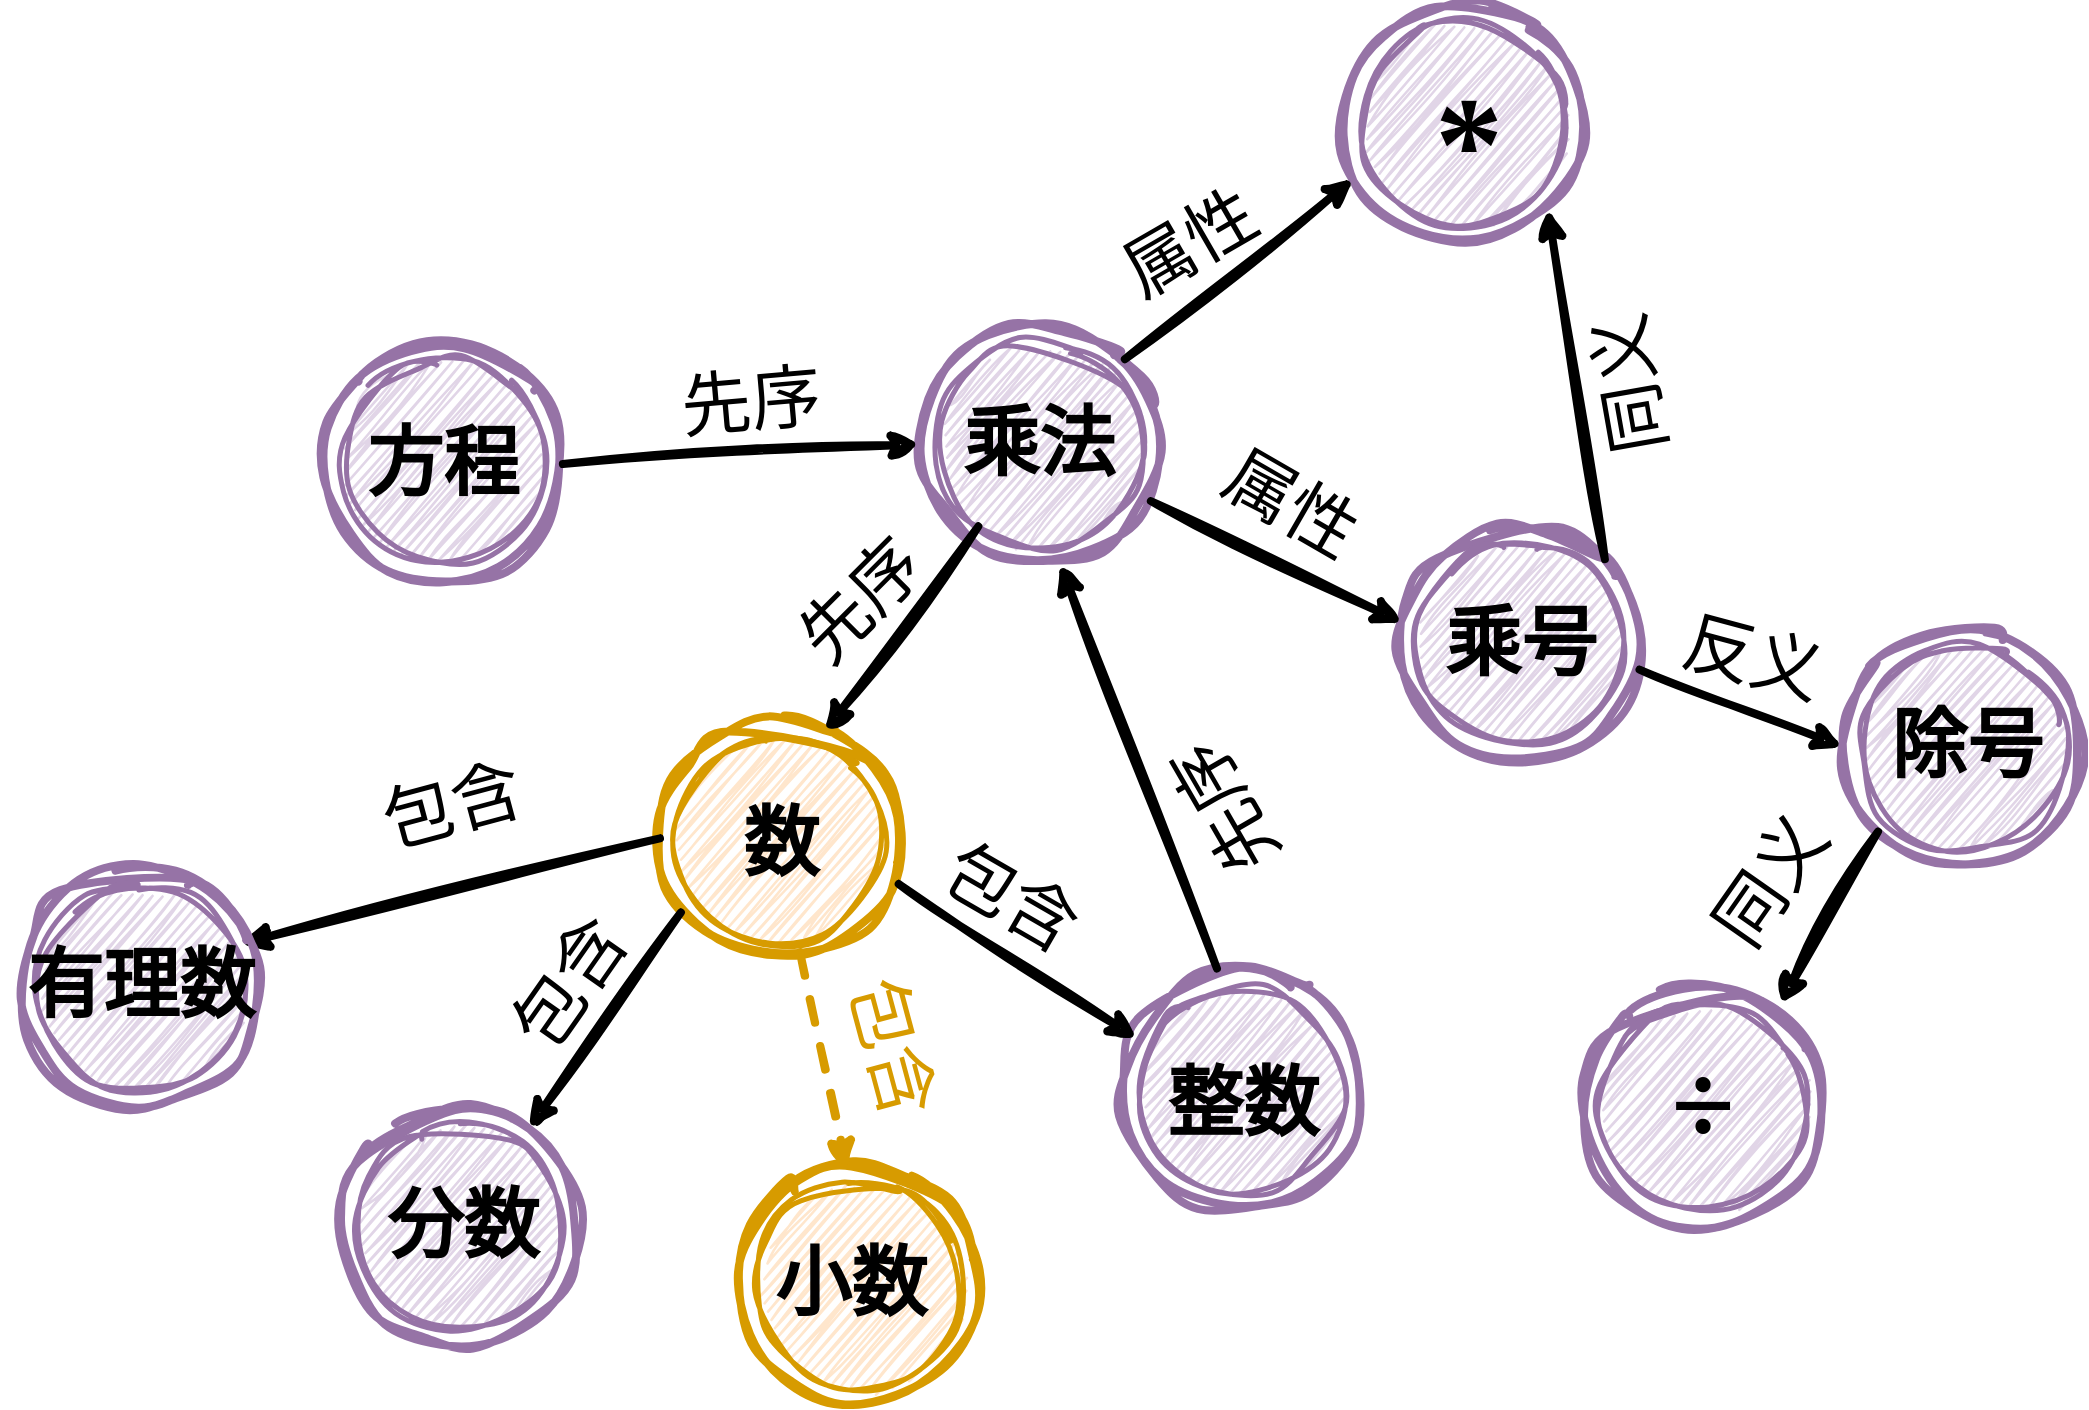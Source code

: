 <mxfile version="24.2.1" type="github">
  <diagram name="第 1 页" id="qwv7KuyluWp2oeQNMtY5">
    <mxGraphModel dx="1750" dy="968" grid="1" gridSize="10" guides="1" tooltips="1" connect="1" arrows="1" fold="1" page="1" pageScale="1" pageWidth="1169" pageHeight="1654" math="0" shadow="0">
      <root>
        <mxCell id="0" />
        <mxCell id="1" parent="0" />
        <mxCell id="NaeF6okpQfYcXMHPY63D-1" value="" style="ellipse;whiteSpace=wrap;html=1;aspect=fixed;strokeWidth=2.5;fillColor=#ffe6cc;strokeColor=#d79b00;fontFamily=Times New Roman;fontSize=50;sketch=1;hachureGap=4;jiggle=2;curveFitting=1;fontSource=https%3A%2F%2Ffonts.googleapis.com%2Fcss%3Ffamily%3DArchitects%2BDaughter;" parent="1" vertex="1">
          <mxGeometry x="498.58" y="1215.73" width="102.85" height="102.85" as="geometry" />
        </mxCell>
        <mxCell id="Aoa-woAd7rRabKDpotsu-1" value="" style="ellipse;whiteSpace=wrap;html=1;aspect=fixed;strokeWidth=4;fillColor=none;strokeColor=#d79b00;fontFamily=Times New Roman;fontSize=50;sketch=1;hachureGap=4;jiggle=2;curveFitting=1;fontSource=https://fonts.googleapis.com/css?family=Architects+Daughter;" vertex="1" parent="1">
          <mxGeometry x="490" y="1207.16" width="120" height="120" as="geometry" />
        </mxCell>
        <mxCell id="Aoa-woAd7rRabKDpotsu-2" value="" style="ellipse;whiteSpace=wrap;html=1;aspect=fixed;strokeWidth=4;fillColor=none;strokeColor=#9673a6;fontFamily=Times New Roman;fontSize=50;sketch=1;hachureGap=4;jiggle=2;curveFitting=1;fontSource=https://fonts.googleapis.com/css?family=Architects+Daughter;" vertex="1" parent="1">
          <mxGeometry x="720" y="1332.85" width="120" height="120" as="geometry" />
        </mxCell>
        <mxCell id="Aoa-woAd7rRabKDpotsu-3" value="" style="ellipse;whiteSpace=wrap;html=1;aspect=fixed;strokeWidth=2.5;fillColor=#e1d5e7;strokeColor=#9673a6;fontFamily=Times New Roman;fontSize=50;sketch=1;hachureGap=4;jiggle=2;curveFitting=1;fontSource=https://fonts.googleapis.com/css?family=Architects+Daughter;" vertex="1" parent="1">
          <mxGeometry x="728.58" y="1341.42" width="102.85" height="102.85" as="geometry" />
        </mxCell>
        <mxCell id="Aoa-woAd7rRabKDpotsu-4" value="" style="endArrow=classic;html=1;rounded=0;sketch=1;hachureGap=4;jiggle=2;curveFitting=1;fontFamily=Architects Daughter;fontSource=https%3A%2F%2Ffonts.googleapis.com%2Fcss%3Ffamily%3DArchitects%2BDaughter;strokeWidth=4;entryX=-0.003;entryY=0.368;entryDx=0;entryDy=0;entryPerimeter=0;" edge="1" parent="1">
          <mxGeometry width="50" height="50" relative="1" as="geometry">
            <mxPoint x="609.362" y="1290.001" as="sourcePoint" />
            <mxPoint x="728.58" y="1367.34" as="targetPoint" />
          </mxGeometry>
        </mxCell>
        <mxCell id="Aoa-woAd7rRabKDpotsu-5" value="" style="ellipse;whiteSpace=wrap;html=1;aspect=fixed;strokeWidth=2.5;fillColor=#e1d5e7;strokeColor=#9673a6;fontFamily=Times New Roman;fontSize=50;sketch=1;hachureGap=4;jiggle=2;curveFitting=1;fontSource=https://fonts.googleapis.com/css?family=Architects+Daughter;" vertex="1" parent="1">
          <mxGeometry x="338.58" y="1410" width="102.85" height="102.85" as="geometry" />
        </mxCell>
        <mxCell id="Aoa-woAd7rRabKDpotsu-6" value="" style="ellipse;whiteSpace=wrap;html=1;aspect=fixed;strokeWidth=4;fillColor=none;strokeColor=#9673a6;fontFamily=Times New Roman;fontSize=50;sketch=1;hachureGap=4;jiggle=2;curveFitting=1;fontSource=https://fonts.googleapis.com/css?family=Architects+Daughter;" vertex="1" parent="1">
          <mxGeometry x="330" y="1401.42" width="120" height="120" as="geometry" />
        </mxCell>
        <mxCell id="Aoa-woAd7rRabKDpotsu-7" value="" style="endArrow=classic;html=1;rounded=0;sketch=1;hachureGap=4;jiggle=2;curveFitting=1;fontFamily=Architects Daughter;fontSource=https://fonts.googleapis.com/css?family=Architects+Daughter;exitX=0.087;exitY=0.809;exitDx=0;exitDy=0;exitPerimeter=0;strokeWidth=4;" edge="1" parent="1" source="Aoa-woAd7rRabKDpotsu-1" target="Aoa-woAd7rRabKDpotsu-6">
          <mxGeometry width="50" height="50" relative="1" as="geometry">
            <mxPoint x="790" y="1290" as="sourcePoint" />
            <mxPoint x="733" y="1185" as="targetPoint" />
          </mxGeometry>
        </mxCell>
        <mxCell id="Aoa-woAd7rRabKDpotsu-8" value="" style="ellipse;whiteSpace=wrap;html=1;aspect=fixed;strokeWidth=4;fillColor=none;strokeColor=#d79b00;fontFamily=Times New Roman;fontSize=50;sketch=1;hachureGap=4;jiggle=2;curveFitting=1;fontSource=https://fonts.googleapis.com/css?family=Architects+Daughter;" vertex="1" parent="1">
          <mxGeometry x="530" y="1430" width="120" height="120" as="geometry" />
        </mxCell>
        <mxCell id="Aoa-woAd7rRabKDpotsu-9" value="" style="ellipse;whiteSpace=wrap;html=1;aspect=fixed;strokeWidth=2.5;fillColor=#ffe6cc;strokeColor=#d79b00;fontFamily=Times New Roman;fontSize=50;sketch=1;hachureGap=4;jiggle=2;curveFitting=1;fontSource=https://fonts.googleapis.com/css?family=Architects+Daughter;" vertex="1" parent="1">
          <mxGeometry x="538.58" y="1438.57" width="102.85" height="102.85" as="geometry" />
        </mxCell>
        <mxCell id="Aoa-woAd7rRabKDpotsu-10" value="" style="endArrow=classic;html=1;rounded=0;sketch=1;hachureGap=4;jiggle=2;curveFitting=1;fontFamily=Architects Daughter;fontSource=https://fonts.googleapis.com/css?family=Architects+Daughter;strokeWidth=4;entryX=0.447;entryY=0.025;entryDx=0;entryDy=0;entryPerimeter=0;fillColor=#ffe6cc;strokeColor=#d79b00;dashed=1;" edge="1" parent="1" target="Aoa-woAd7rRabKDpotsu-8">
          <mxGeometry width="50" height="50" relative="1" as="geometry">
            <mxPoint x="560" y="1324.08" as="sourcePoint" />
            <mxPoint x="679.218" y="1401.419" as="targetPoint" />
          </mxGeometry>
        </mxCell>
        <mxCell id="Aoa-woAd7rRabKDpotsu-11" value="" style="endArrow=classic;html=1;rounded=0;sketch=1;hachureGap=4;jiggle=2;curveFitting=1;fontFamily=Architects Daughter;fontSource=https://fonts.googleapis.com/css?family=Architects+Daughter;strokeWidth=4;exitX=0;exitY=0.5;exitDx=0;exitDy=0;" edge="1" parent="1" source="Aoa-woAd7rRabKDpotsu-1">
          <mxGeometry width="50" height="50" relative="1" as="geometry">
            <mxPoint x="480" y="1267" as="sourcePoint" />
            <mxPoint x="280" y="1320" as="targetPoint" />
          </mxGeometry>
        </mxCell>
        <mxCell id="Aoa-woAd7rRabKDpotsu-12" value="" style="ellipse;whiteSpace=wrap;html=1;aspect=fixed;strokeWidth=4;fillColor=none;strokeColor=#9673a6;fontFamily=Times New Roman;fontSize=50;sketch=1;hachureGap=4;jiggle=2;curveFitting=1;fontSource=https://fonts.googleapis.com/css?family=Architects+Daughter;" vertex="1" parent="1">
          <mxGeometry x="170" y="1281.42" width="120" height="120" as="geometry" />
        </mxCell>
        <mxCell id="Aoa-woAd7rRabKDpotsu-13" value="" style="ellipse;whiteSpace=wrap;html=1;aspect=fixed;strokeWidth=2.5;fillColor=#e1d5e7;strokeColor=#9673a6;fontFamily=Times New Roman;fontSize=50;sketch=1;hachureGap=4;jiggle=2;curveFitting=1;fontSource=https://fonts.googleapis.com/css?family=Architects+Daughter;" vertex="1" parent="1">
          <mxGeometry x="178.58" y="1290" width="102.85" height="102.85" as="geometry" />
        </mxCell>
        <mxCell id="Aoa-woAd7rRabKDpotsu-14" value="" style="ellipse;whiteSpace=wrap;html=1;aspect=fixed;strokeWidth=4;fillColor=none;strokeColor=#9673a6;fontFamily=Times New Roman;fontSize=50;sketch=1;hachureGap=4;jiggle=2;curveFitting=1;fontSource=https://fonts.googleapis.com/css?family=Architects+Daughter;" vertex="1" parent="1">
          <mxGeometry x="620" y="1010" width="120" height="120" as="geometry" />
        </mxCell>
        <mxCell id="Aoa-woAd7rRabKDpotsu-15" value="" style="ellipse;whiteSpace=wrap;html=1;aspect=fixed;strokeWidth=2.5;fillColor=#e1d5e7;strokeColor=#9673a6;fontFamily=Times New Roman;fontSize=50;sketch=1;hachureGap=4;jiggle=2;curveFitting=1;fontSource=https://fonts.googleapis.com/css?family=Architects+Daughter;" vertex="1" parent="1">
          <mxGeometry x="628.58" y="1018.58" width="102.85" height="102.85" as="geometry" />
        </mxCell>
        <mxCell id="Aoa-woAd7rRabKDpotsu-16" value="" style="endArrow=classic;html=1;rounded=0;sketch=1;hachureGap=4;jiggle=2;curveFitting=1;fontFamily=Architects Daughter;fontSource=https://fonts.googleapis.com/css?family=Architects+Daughter;strokeWidth=4;entryX=0.687;entryY=0.055;entryDx=0;entryDy=0;entryPerimeter=0;" edge="1" parent="1" source="Aoa-woAd7rRabKDpotsu-15" target="Aoa-woAd7rRabKDpotsu-1">
          <mxGeometry width="50" height="50" relative="1" as="geometry">
            <mxPoint x="840" y="1140" as="sourcePoint" />
            <mxPoint x="959.218" y="1217.339" as="targetPoint" />
          </mxGeometry>
        </mxCell>
        <mxCell id="Aoa-woAd7rRabKDpotsu-17" value="" style="ellipse;whiteSpace=wrap;html=1;aspect=fixed;strokeWidth=2.5;fillColor=#e1d5e7;strokeColor=#9673a6;fontFamily=Times New Roman;fontSize=50;sketch=1;hachureGap=4;jiggle=2;curveFitting=1;fontSource=https://fonts.googleapis.com/css?family=Architects+Daughter;" vertex="1" parent="1">
          <mxGeometry x="330" y="1027.15" width="102.85" height="102.85" as="geometry" />
        </mxCell>
        <mxCell id="Aoa-woAd7rRabKDpotsu-18" value="" style="ellipse;whiteSpace=wrap;html=1;aspect=fixed;strokeWidth=4;fillColor=none;strokeColor=#9673a6;fontFamily=Times New Roman;fontSize=50;sketch=1;hachureGap=4;jiggle=2;curveFitting=1;fontSource=https://fonts.googleapis.com/css?family=Architects+Daughter;" vertex="1" parent="1">
          <mxGeometry x="321.43" y="1020" width="120" height="120" as="geometry" />
        </mxCell>
        <mxCell id="Aoa-woAd7rRabKDpotsu-19" value="" style="endArrow=classic;html=1;rounded=0;sketch=1;hachureGap=4;jiggle=2;curveFitting=1;fontFamily=Architects Daughter;fontSource=https://fonts.googleapis.com/css?family=Architects+Daughter;strokeWidth=4;entryX=0;entryY=0.5;entryDx=0;entryDy=0;exitX=1;exitY=0.5;exitDx=0;exitDy=0;" edge="1" parent="1" source="Aoa-woAd7rRabKDpotsu-18" target="Aoa-woAd7rRabKDpotsu-14">
          <mxGeometry width="50" height="50" relative="1" as="geometry">
            <mxPoint x="320" y="1110" as="sourcePoint" />
            <mxPoint x="243" y="1213" as="targetPoint" />
          </mxGeometry>
        </mxCell>
        <mxCell id="Aoa-woAd7rRabKDpotsu-20" value="" style="ellipse;whiteSpace=wrap;html=1;aspect=fixed;strokeWidth=2.5;fillColor=#e1d5e7;strokeColor=#9673a6;fontFamily=Times New Roman;fontSize=50;sketch=1;hachureGap=4;jiggle=2;curveFitting=1;fontSource=https://fonts.googleapis.com/css?family=Architects+Daughter;" vertex="1" parent="1">
          <mxGeometry x="840.01" y="858.58" width="102.85" height="102.85" as="geometry" />
        </mxCell>
        <mxCell id="Aoa-woAd7rRabKDpotsu-21" value="" style="ellipse;whiteSpace=wrap;html=1;aspect=fixed;strokeWidth=4;fillColor=none;strokeColor=#9673a6;fontFamily=Times New Roman;fontSize=50;sketch=1;hachureGap=4;jiggle=2;curveFitting=1;fontSource=https://fonts.googleapis.com/css?family=Architects+Daughter;" vertex="1" parent="1">
          <mxGeometry x="831.43" y="850.0" width="120" height="120" as="geometry" />
        </mxCell>
        <mxCell id="Aoa-woAd7rRabKDpotsu-22" value="" style="ellipse;whiteSpace=wrap;html=1;aspect=fixed;strokeWidth=4;fillColor=none;strokeColor=#9673a6;fontFamily=Times New Roman;fontSize=50;sketch=1;hachureGap=4;jiggle=2;curveFitting=1;fontSource=https://fonts.googleapis.com/css?family=Architects+Daughter;" vertex="1" parent="1">
          <mxGeometry x="860" y="1110" width="120" height="120" as="geometry" />
        </mxCell>
        <mxCell id="Aoa-woAd7rRabKDpotsu-23" value="" style="ellipse;whiteSpace=wrap;html=1;aspect=fixed;strokeWidth=2.5;fillColor=#e1d5e7;strokeColor=#9673a6;fontFamily=Times New Roman;fontSize=50;sketch=1;hachureGap=4;jiggle=2;curveFitting=1;fontSource=https://fonts.googleapis.com/css?family=Architects+Daughter;" vertex="1" parent="1">
          <mxGeometry x="868.58" y="1118.58" width="102.85" height="102.85" as="geometry" />
        </mxCell>
        <mxCell id="Aoa-woAd7rRabKDpotsu-24" value="" style="ellipse;whiteSpace=wrap;html=1;aspect=fixed;strokeWidth=2.5;fillColor=#e1d5e7;strokeColor=#9673a6;fontFamily=Times New Roman;fontSize=50;sketch=1;hachureGap=4;jiggle=2;curveFitting=1;fontSource=https://fonts.googleapis.com/css?family=Architects+Daughter;" vertex="1" parent="1">
          <mxGeometry x="1090" y="1170" width="102.85" height="102.85" as="geometry" />
        </mxCell>
        <mxCell id="Aoa-woAd7rRabKDpotsu-25" value="" style="ellipse;whiteSpace=wrap;html=1;aspect=fixed;strokeWidth=4;fillColor=none;strokeColor=#9673a6;fontFamily=Times New Roman;fontSize=50;sketch=1;hachureGap=4;jiggle=2;curveFitting=1;fontSource=https://fonts.googleapis.com/css?family=Architects+Daughter;" vertex="1" parent="1">
          <mxGeometry x="1081.42" y="1161.42" width="120" height="120" as="geometry" />
        </mxCell>
        <mxCell id="Aoa-woAd7rRabKDpotsu-26" value="" style="ellipse;whiteSpace=wrap;html=1;aspect=fixed;strokeWidth=4;fillColor=none;strokeColor=#9673a6;fontFamily=Times New Roman;fontSize=50;sketch=1;hachureGap=4;jiggle=2;curveFitting=1;fontSource=https://fonts.googleapis.com/css?family=Architects+Daughter;" vertex="1" parent="1">
          <mxGeometry x="951.43" y="1341.42" width="120" height="120" as="geometry" />
        </mxCell>
        <mxCell id="Aoa-woAd7rRabKDpotsu-27" value="" style="ellipse;whiteSpace=wrap;html=1;aspect=fixed;strokeWidth=2.5;fillColor=#e1d5e7;strokeColor=#9673a6;fontFamily=Times New Roman;fontSize=50;sketch=1;hachureGap=4;jiggle=2;curveFitting=1;fontSource=https://fonts.googleapis.com/css?family=Architects+Daughter;" vertex="1" parent="1">
          <mxGeometry x="960" y="1350" width="102.85" height="102.85" as="geometry" />
        </mxCell>
        <mxCell id="Aoa-woAd7rRabKDpotsu-28" value="" style="endArrow=classic;html=1;rounded=0;sketch=1;hachureGap=4;jiggle=2;curveFitting=1;fontFamily=Architects Daughter;fontSource=https://fonts.googleapis.com/css?family=Architects+Daughter;strokeWidth=4;entryX=0.045;entryY=0.729;entryDx=0;entryDy=0;exitX=1;exitY=0;exitDx=0;exitDy=0;entryPerimeter=0;" edge="1" parent="1" source="Aoa-woAd7rRabKDpotsu-14" target="Aoa-woAd7rRabKDpotsu-21">
          <mxGeometry width="50" height="50" relative="1" as="geometry">
            <mxPoint x="1100" y="950" as="sourcePoint" />
            <mxPoint x="1279" y="940" as="targetPoint" />
          </mxGeometry>
        </mxCell>
        <mxCell id="Aoa-woAd7rRabKDpotsu-29" value="" style="endArrow=classic;html=1;rounded=0;sketch=1;hachureGap=4;jiggle=2;curveFitting=1;fontFamily=Architects Daughter;fontSource=https://fonts.googleapis.com/css?family=Architects+Daughter;strokeWidth=4;entryX=0.011;entryY=0.412;entryDx=0;entryDy=0;exitX=0.962;exitY=0.738;exitDx=0;exitDy=0;entryPerimeter=0;exitPerimeter=0;" edge="1" parent="1" source="Aoa-woAd7rRabKDpotsu-14" target="Aoa-woAd7rRabKDpotsu-22">
          <mxGeometry width="50" height="50" relative="1" as="geometry">
            <mxPoint x="1180" y="1020" as="sourcePoint" />
            <mxPoint x="1295" y="929" as="targetPoint" />
          </mxGeometry>
        </mxCell>
        <mxCell id="Aoa-woAd7rRabKDpotsu-30" value="" style="endArrow=classic;html=1;rounded=0;sketch=1;hachureGap=4;jiggle=2;curveFitting=1;fontFamily=Architects Daughter;fontSource=https://fonts.googleapis.com/css?family=Architects+Daughter;strokeWidth=4;entryX=1;entryY=1;entryDx=0;entryDy=0;exitX=1;exitY=0;exitDx=0;exitDy=0;" edge="1" parent="1" source="Aoa-woAd7rRabKDpotsu-22" target="Aoa-woAd7rRabKDpotsu-21">
          <mxGeometry width="50" height="50" relative="1" as="geometry">
            <mxPoint x="1170" y="970" as="sourcePoint" />
            <mxPoint x="1285" y="879" as="targetPoint" />
          </mxGeometry>
        </mxCell>
        <mxCell id="Aoa-woAd7rRabKDpotsu-31" value="" style="endArrow=classic;html=1;rounded=0;sketch=1;hachureGap=4;jiggle=2;curveFitting=1;fontFamily=Architects Daughter;fontSource=https://fonts.googleapis.com/css?family=Architects+Daughter;strokeWidth=4;entryX=0;entryY=0.5;entryDx=0;entryDy=0;exitX=0.998;exitY=0.607;exitDx=0;exitDy=0;exitPerimeter=0;" edge="1" parent="1" source="Aoa-woAd7rRabKDpotsu-22" target="Aoa-woAd7rRabKDpotsu-25">
          <mxGeometry width="50" height="50" relative="1" as="geometry">
            <mxPoint x="1160" y="1040" as="sourcePoint" />
            <mxPoint x="1275" y="949" as="targetPoint" />
          </mxGeometry>
        </mxCell>
        <mxCell id="Aoa-woAd7rRabKDpotsu-32" value="" style="endArrow=classic;html=1;rounded=0;sketch=1;hachureGap=4;jiggle=2;curveFitting=1;fontFamily=Architects Daughter;fontSource=https://fonts.googleapis.com/css?family=Architects+Daughter;strokeWidth=4;exitX=0;exitY=1;exitDx=0;exitDy=0;" edge="1" parent="1" source="Aoa-woAd7rRabKDpotsu-25">
          <mxGeometry width="50" height="50" relative="1" as="geometry">
            <mxPoint x="1180" y="1440" as="sourcePoint" />
            <mxPoint x="1050" y="1350" as="targetPoint" />
          </mxGeometry>
        </mxCell>
        <mxCell id="Aoa-woAd7rRabKDpotsu-33" value="&lt;font style=&quot;font-size: 38px;&quot; face=&quot;Times New Roman&quot;&gt;&lt;b&gt;乘法&lt;/b&gt;&lt;/font&gt;" style="text;html=1;align=center;verticalAlign=middle;resizable=0;points=[];autosize=1;strokeColor=none;fillColor=none;fontFamily=Architects Daughter;fontSource=https%3A%2F%2Ffonts.googleapis.com%2Fcss%3Ffamily%3DArchitects%2BDaughter;" vertex="1" parent="1">
          <mxGeometry x="628.58" y="1040" width="100" height="60" as="geometry" />
        </mxCell>
        <mxCell id="Aoa-woAd7rRabKDpotsu-34" value="&lt;font face=&quot;Times New Roman&quot;&gt;&lt;span style=&quot;font-size: 38px;&quot;&gt;&lt;b&gt;数&lt;/b&gt;&lt;/span&gt;&lt;/font&gt;" style="text;html=1;align=center;verticalAlign=middle;resizable=0;points=[];autosize=1;strokeColor=none;fillColor=none;fontFamily=Architects Daughter;fontSource=https://fonts.googleapis.com/css?family=Architects+Daughter;" vertex="1" parent="1">
          <mxGeometry x="520" y="1240" width="60" height="60" as="geometry" />
        </mxCell>
        <mxCell id="Aoa-woAd7rRabKDpotsu-35" value="&lt;font face=&quot;Times New Roman&quot;&gt;&lt;span style=&quot;font-size: 38px;&quot;&gt;&lt;b&gt;小数&lt;/b&gt;&lt;/span&gt;&lt;/font&gt;" style="text;html=1;align=center;verticalAlign=middle;resizable=0;points=[];autosize=1;strokeColor=none;fillColor=none;fontFamily=Architects Daughter;fontSource=https://fonts.googleapis.com/css?family=Architects+Daughter;" vertex="1" parent="1">
          <mxGeometry x="535" y="1460" width="100" height="60" as="geometry" />
        </mxCell>
        <mxCell id="Aoa-woAd7rRabKDpotsu-36" value="&lt;font face=&quot;Times New Roman&quot;&gt;&lt;span style=&quot;font-size: 38px;&quot;&gt;&lt;b&gt;整数&lt;/b&gt;&lt;/span&gt;&lt;/font&gt;" style="text;html=1;align=center;verticalAlign=middle;resizable=0;points=[];autosize=1;strokeColor=none;fillColor=none;fontFamily=Architects Daughter;fontSource=https://fonts.googleapis.com/css?family=Architects+Daughter;" vertex="1" parent="1">
          <mxGeometry x="731.43" y="1370" width="100" height="60" as="geometry" />
        </mxCell>
        <mxCell id="Aoa-woAd7rRabKDpotsu-37" value="" style="endArrow=classic;html=1;rounded=0;sketch=1;hachureGap=4;jiggle=2;curveFitting=1;fontFamily=Architects Daughter;fontSource=https://fonts.googleapis.com/css?family=Architects+Daughter;strokeWidth=4;exitX=0.404;exitY=-0.005;exitDx=0;exitDy=0;exitPerimeter=0;" edge="1" parent="1" source="Aoa-woAd7rRabKDpotsu-2">
          <mxGeometry width="50" height="50" relative="1" as="geometry">
            <mxPoint x="1300" y="980" as="sourcePoint" />
            <mxPoint x="690" y="1130" as="targetPoint" />
          </mxGeometry>
        </mxCell>
        <mxCell id="Aoa-woAd7rRabKDpotsu-38" value="&lt;font face=&quot;Times New Roman&quot;&gt;&lt;span style=&quot;font-size: 38px;&quot;&gt;&lt;b&gt;有理数&lt;/b&gt;&lt;/span&gt;&lt;/font&gt;" style="text;html=1;align=center;verticalAlign=middle;resizable=0;points=[];autosize=1;strokeColor=none;fillColor=none;fontFamily=Architects Daughter;fontSource=https://fonts.googleapis.com/css?family=Architects+Daughter;" vertex="1" parent="1">
          <mxGeometry x="160" y="1311.42" width="140" height="60" as="geometry" />
        </mxCell>
        <mxCell id="Aoa-woAd7rRabKDpotsu-39" value="&lt;font face=&quot;Times New Roman&quot;&gt;&lt;span style=&quot;font-size: 38px;&quot;&gt;&lt;b&gt;分数&lt;/b&gt;&lt;/span&gt;&lt;/font&gt;" style="text;html=1;align=center;verticalAlign=middle;resizable=0;points=[];autosize=1;strokeColor=none;fillColor=none;fontFamily=Architects Daughter;fontSource=https://fonts.googleapis.com/css?family=Architects+Daughter;" vertex="1" parent="1">
          <mxGeometry x="341.43" y="1431.42" width="100" height="60" as="geometry" />
        </mxCell>
        <mxCell id="Aoa-woAd7rRabKDpotsu-40" value="&lt;font color=&quot;#d79b00&quot; style=&quot;font-size: 35px;&quot; face=&quot;Times New Roman&quot;&gt;包含&lt;/font&gt;" style="text;html=1;align=center;verticalAlign=middle;resizable=0;points=[];autosize=1;strokeColor=none;fillColor=none;fontFamily=Architects Daughter;fontSource=https://fonts.googleapis.com/css?family=Architects+Daughter;rotation=75;" vertex="1" parent="1">
          <mxGeometry x="560" y="1341.42" width="90" height="60" as="geometry" />
        </mxCell>
        <mxCell id="Aoa-woAd7rRabKDpotsu-41" value="&lt;font face=&quot;Times New Roman&quot;&gt;&lt;span style=&quot;font-size: 38px;&quot;&gt;&lt;b&gt;方程&lt;/b&gt;&lt;/span&gt;&lt;/font&gt;" style="text;html=1;align=center;verticalAlign=middle;resizable=0;points=[];autosize=1;strokeColor=none;fillColor=none;fontFamily=Architects Daughter;fontSource=https://fonts.googleapis.com/css?family=Architects+Daughter;" vertex="1" parent="1">
          <mxGeometry x="331.42" y="1050" width="100" height="60" as="geometry" />
        </mxCell>
        <mxCell id="Aoa-woAd7rRabKDpotsu-42" value="&lt;font size=&quot;1&quot; face=&quot;Times New Roman&quot;&gt;&lt;b style=&quot;font-size: 68px;&quot;&gt;*&lt;/b&gt;&lt;/font&gt;" style="text;html=1;align=center;verticalAlign=middle;resizable=0;points=[];autosize=1;strokeColor=none;fillColor=none;fontFamily=Architects Daughter;fontSource=https://fonts.googleapis.com/css?family=Architects+Daughter;" vertex="1" parent="1">
          <mxGeometry x="863.58" y="870" width="60" height="100" as="geometry" />
        </mxCell>
        <mxCell id="Aoa-woAd7rRabKDpotsu-43" value="&lt;font face=&quot;Times New Roman&quot;&gt;&lt;span style=&quot;font-size: 35px;&quot;&gt;同义&lt;/span&gt;&lt;/font&gt;" style="text;html=1;align=center;verticalAlign=middle;resizable=0;points=[];autosize=1;strokeColor=none;fillColor=none;fontFamily=Architects Daughter;fontSource=https://fonts.googleapis.com/css?family=Architects+Daughter;rotation=-100;" vertex="1" parent="1">
          <mxGeometry x="930.005" y="1010.001" width="90" height="60" as="geometry" />
        </mxCell>
        <mxCell id="Aoa-woAd7rRabKDpotsu-44" value="&lt;font face=&quot;Times New Roman&quot;&gt;&lt;span style=&quot;font-size: 35px;&quot;&gt;属性&lt;/span&gt;&lt;/font&gt;" style="text;html=1;align=center;verticalAlign=middle;resizable=0;points=[];autosize=1;strokeColor=none;fillColor=none;fontFamily=Architects Daughter;fontSource=https://fonts.googleapis.com/css?family=Architects+Daughter;rotation=-30;" vertex="1" parent="1">
          <mxGeometry x="709.998" y="939.996" width="90" height="60" as="geometry" />
        </mxCell>
        <mxCell id="Aoa-woAd7rRabKDpotsu-45" value="&lt;font face=&quot;Times New Roman&quot;&gt;&lt;span style=&quot;font-size: 35px;&quot;&gt;属性&lt;/span&gt;&lt;/font&gt;" style="text;html=1;align=center;verticalAlign=middle;resizable=0;points=[];autosize=1;strokeColor=none;fillColor=none;fontFamily=Architects Daughter;fontSource=https://fonts.googleapis.com/css?family=Architects+Daughter;rotation=30;" vertex="1" parent="1">
          <mxGeometry x="760.001" y="1070.001" width="90" height="60" as="geometry" />
        </mxCell>
        <mxCell id="Aoa-woAd7rRabKDpotsu-46" value="&lt;font face=&quot;Times New Roman&quot;&gt;&lt;span style=&quot;font-size: 35px;&quot;&gt;反义&lt;/span&gt;&lt;/font&gt;" style="text;html=1;align=center;verticalAlign=middle;resizable=0;points=[];autosize=1;strokeColor=none;fillColor=none;fontFamily=Architects Daughter;fontSource=https://fonts.googleapis.com/css?family=Architects+Daughter;rotation=15;" vertex="1" parent="1">
          <mxGeometry x="991.418" y="1147.156" width="90" height="60" as="geometry" />
        </mxCell>
        <mxCell id="Aoa-woAd7rRabKDpotsu-47" value="&lt;font face=&quot;Times New Roman&quot;&gt;&lt;span style=&quot;font-size: 35px;&quot;&gt;同义&lt;/span&gt;&lt;/font&gt;" style="text;html=1;align=center;verticalAlign=middle;resizable=0;points=[];autosize=1;strokeColor=none;fillColor=none;fontFamily=Architects Daughter;fontSource=https://fonts.googleapis.com/css?family=Architects+Daughter;rotation=-55;" vertex="1" parent="1">
          <mxGeometry x="999.998" y="1258.576" width="90" height="60" as="geometry" />
        </mxCell>
        <mxCell id="Aoa-woAd7rRabKDpotsu-48" value="&lt;font face=&quot;Times New Roman&quot;&gt;&lt;span style=&quot;font-size: 35px;&quot;&gt;先序&lt;/span&gt;&lt;/font&gt;" style="text;html=1;align=center;verticalAlign=middle;resizable=0;points=[];autosize=1;strokeColor=none;fillColor=none;fontFamily=Architects Daughter;fontSource=https://fonts.googleapis.com/css?family=Architects+Daughter;rotation=-120;" vertex="1" parent="1">
          <mxGeometry x="728.578" y="1221.426" width="90" height="60" as="geometry" />
        </mxCell>
        <mxCell id="Aoa-woAd7rRabKDpotsu-49" value="&lt;font style=&quot;font-size: 35px;&quot; face=&quot;Times New Roman&quot;&gt;包含&lt;/font&gt;" style="text;html=1;align=center;verticalAlign=middle;resizable=0;points=[];autosize=1;strokeColor=none;fillColor=none;fontFamily=Architects Daughter;fontSource=https://fonts.googleapis.com/css?family=Architects+Daughter;rotation=30;" vertex="1" parent="1">
          <mxGeometry x="620.005" y="1267.161" width="90" height="60" as="geometry" />
        </mxCell>
        <mxCell id="Aoa-woAd7rRabKDpotsu-50" value="&lt;font face=&quot;Times New Roman&quot;&gt;&lt;span style=&quot;font-size: 35px;&quot;&gt;先序&lt;/span&gt;&lt;/font&gt;" style="text;html=1;align=center;verticalAlign=middle;resizable=0;points=[];autosize=1;strokeColor=none;fillColor=none;fontFamily=Architects Daughter;fontSource=https://fonts.googleapis.com/css?family=Architects+Daughter;rotation=-5;" vertex="1" parent="1">
          <mxGeometry x="490.001" y="1018.581" width="90" height="60" as="geometry" />
        </mxCell>
        <mxCell id="Aoa-woAd7rRabKDpotsu-51" value="&lt;font face=&quot;Times New Roman&quot;&gt;&lt;span style=&quot;font-size: 35px;&quot;&gt;先序&lt;/span&gt;&lt;/font&gt;" style="text;html=1;align=center;verticalAlign=middle;resizable=0;points=[];autosize=1;strokeColor=none;fillColor=none;fontFamily=Architects Daughter;fontSource=https://fonts.googleapis.com/css?family=Architects+Daughter;rotation=-45;" vertex="1" parent="1">
          <mxGeometry x="545.003" y="1118.578" width="90" height="60" as="geometry" />
        </mxCell>
        <mxCell id="Aoa-woAd7rRabKDpotsu-52" value="&lt;font style=&quot;font-size: 35px;&quot; face=&quot;Times New Roman&quot;&gt;包含&lt;/font&gt;" style="text;html=1;align=center;verticalAlign=middle;resizable=0;points=[];autosize=1;strokeColor=none;fillColor=none;fontFamily=Architects Daughter;fontSource=https://fonts.googleapis.com/css?family=Architects+Daughter;rotation=-15;" vertex="1" parent="1">
          <mxGeometry x="341.421" y="1221.431" width="90" height="60" as="geometry" />
        </mxCell>
        <mxCell id="Aoa-woAd7rRabKDpotsu-53" value="&lt;font style=&quot;font-size: 35px;&quot; face=&quot;Times New Roman&quot;&gt;包含&lt;/font&gt;" style="text;html=1;align=center;verticalAlign=middle;resizable=0;points=[];autosize=1;strokeColor=none;fillColor=none;fontFamily=Architects Daughter;fontSource=https://fonts.googleapis.com/css?family=Architects+Daughter;rotation=-55;" vertex="1" parent="1">
          <mxGeometry x="400.001" y="1310.001" width="90" height="60" as="geometry" />
        </mxCell>
        <mxCell id="Aoa-woAd7rRabKDpotsu-54" value="&lt;font style=&quot;font-size: 38px;&quot; face=&quot;Times New Roman&quot;&gt;&lt;b&gt;乘号&lt;/b&gt;&lt;/font&gt;" style="text;html=1;align=center;verticalAlign=middle;resizable=0;points=[];autosize=1;strokeColor=none;fillColor=none;fontFamily=Architects Daughter;fontSource=https://fonts.googleapis.com/css?family=Architects+Daughter;" vertex="1" parent="1">
          <mxGeometry x="870" y="1140" width="100" height="60" as="geometry" />
        </mxCell>
        <mxCell id="Aoa-woAd7rRabKDpotsu-55" value="&lt;font style=&quot;font-size: 38px;&quot; face=&quot;Times New Roman&quot;&gt;&lt;b&gt;除号&lt;/b&gt;&lt;/font&gt;" style="text;html=1;align=center;verticalAlign=middle;resizable=0;points=[];autosize=1;strokeColor=none;fillColor=none;fontFamily=Architects Daughter;fontSource=https://fonts.googleapis.com/css?family=Architects+Daughter;" vertex="1" parent="1">
          <mxGeometry x="1092.85" y="1191.42" width="100" height="60" as="geometry" />
        </mxCell>
        <mxCell id="Aoa-woAd7rRabKDpotsu-56" value="&lt;font size=&quot;1&quot; face=&quot;Times New Roman&quot;&gt;&lt;b style=&quot;font-size: 58px;&quot;&gt;÷&lt;/b&gt;&lt;/font&gt;" style="text;html=1;align=center;verticalAlign=middle;resizable=0;points=[];autosize=1;strokeColor=none;fillColor=none;fontFamily=Architects Daughter;fontSource=https://fonts.googleapis.com/css?family=Architects+Daughter;" vertex="1" parent="1">
          <mxGeometry x="981.43" y="1360" width="60" height="80" as="geometry" />
        </mxCell>
      </root>
    </mxGraphModel>
  </diagram>
</mxfile>
